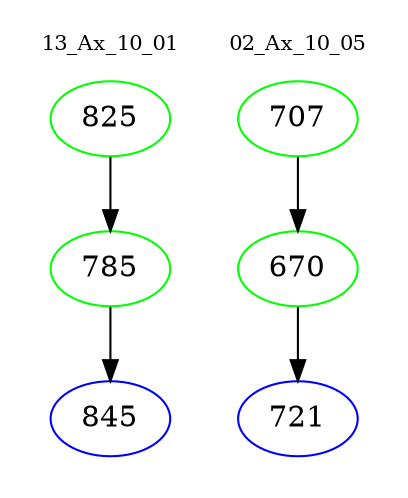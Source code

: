 digraph{
subgraph cluster_0 {
color = white
label = "13_Ax_10_01";
fontsize=10;
T0_825 [label="825", color="green"]
T0_825 -> T0_785 [color="black"]
T0_785 [label="785", color="green"]
T0_785 -> T0_845 [color="black"]
T0_845 [label="845", color="blue"]
}
subgraph cluster_1 {
color = white
label = "02_Ax_10_05";
fontsize=10;
T1_707 [label="707", color="green"]
T1_707 -> T1_670 [color="black"]
T1_670 [label="670", color="green"]
T1_670 -> T1_721 [color="black"]
T1_721 [label="721", color="blue"]
}
}
